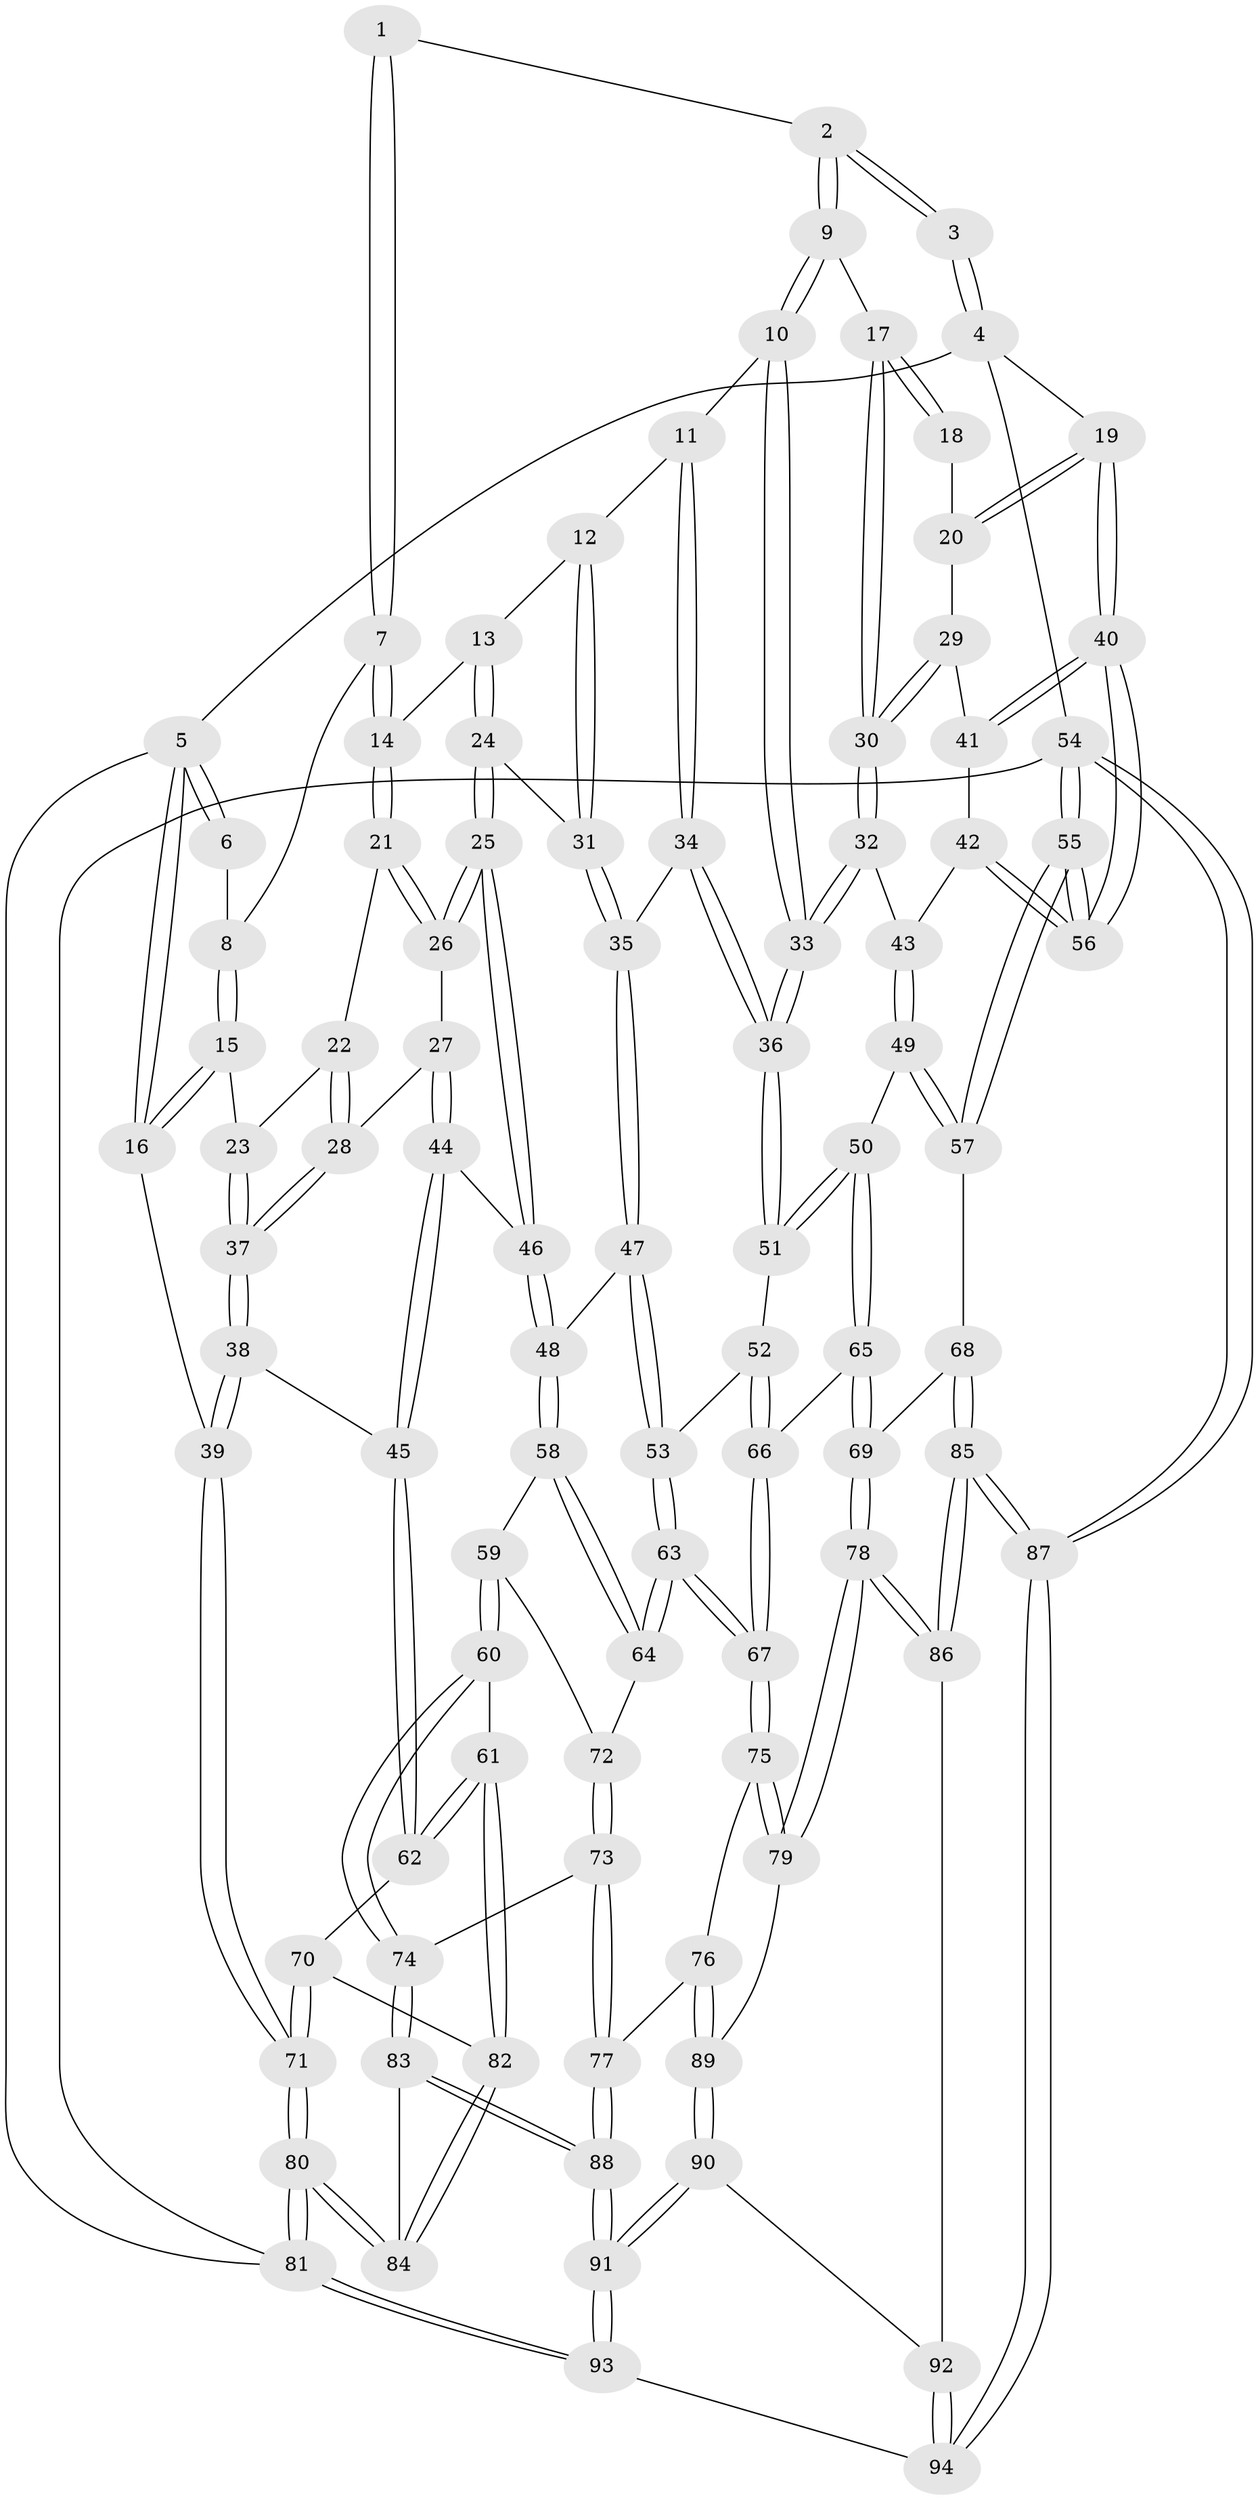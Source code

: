 // coarse degree distribution, {3: 0.23214285714285715, 5: 0.3392857142857143, 4: 0.35714285714285715, 6: 0.05357142857142857, 8: 0.017857142857142856}
// Generated by graph-tools (version 1.1) at 2025/24/03/03/25 07:24:40]
// undirected, 94 vertices, 232 edges
graph export_dot {
graph [start="1"]
  node [color=gray90,style=filled];
  1 [pos="+0.46168269259672046+0"];
  2 [pos="+0.6812118949582988+0"];
  3 [pos="+1+0"];
  4 [pos="+1+0"];
  5 [pos="+0+0"];
  6 [pos="+0.03518292102328843+0"];
  7 [pos="+0.4347657696943564+0"];
  8 [pos="+0.1173459819097313+0.044410111586431184"];
  9 [pos="+0.7139697279667606+0.11754384964054979"];
  10 [pos="+0.7063417954004223+0.12420817264921963"];
  11 [pos="+0.6182062047750018+0.14281007681684124"];
  12 [pos="+0.586522652227453+0.13407662426326017"];
  13 [pos="+0.43773641059410023+0"];
  14 [pos="+0.4327908983843723+0"];
  15 [pos="+0.11991038487392258+0.07984068126205215"];
  16 [pos="+0+0.18772738501639663"];
  17 [pos="+0.8088900419253835+0.13341398672592933"];
  18 [pos="+0.8974708752127+0.0168460377435104"];
  19 [pos="+1+0"];
  20 [pos="+0.9274720987902745+0.16970102730743425"];
  21 [pos="+0.3993075170726234+0.024062381022447996"];
  22 [pos="+0.35131966888656757+0.07194431826319705"];
  23 [pos="+0.14663443557788913+0.11299267390517977"];
  24 [pos="+0.48277500100346554+0.24107371554252185"];
  25 [pos="+0.4431703751679866+0.2678794300652936"];
  26 [pos="+0.42212562733702896+0.2484553506489954"];
  27 [pos="+0.3346113905253144+0.20726879833476441"];
  28 [pos="+0.3267315416035385+0.1837404885115602"];
  29 [pos="+0.9156895419721388+0.1890984741018422"];
  30 [pos="+0.8572770821971938+0.21143070240411937"];
  31 [pos="+0.5193093882294111+0.24060287019913432"];
  32 [pos="+0.8539725628048839+0.22974255299517907"];
  33 [pos="+0.7171398140027655+0.318878685541011"];
  34 [pos="+0.6234436169811214+0.2989671813647609"];
  35 [pos="+0.5982035293902461+0.3051319588782886"];
  36 [pos="+0.7164365170732956+0.3200631536932043"];
  37 [pos="+0.15345198627836382+0.22671315531900865"];
  38 [pos="+0.12179424493397809+0.3509086481635667"];
  39 [pos="+0+0.3274629113094409"];
  40 [pos="+1+0.22428210829475204"];
  41 [pos="+0.9227854464344116+0.19227963350023294"];
  42 [pos="+1+0.3176849581922349"];
  43 [pos="+0.9070582388429707+0.3099354383478087"];
  44 [pos="+0.30361213651025254+0.29846233086225316"];
  45 [pos="+0.13398204419586013+0.36225145827509764"];
  46 [pos="+0.4218890419048149+0.3464543471679805"];
  47 [pos="+0.5369850542102462+0.3863905375942216"];
  48 [pos="+0.4314418950953451+0.37646530726982236"];
  49 [pos="+0.8421788480908285+0.42761937190620364"];
  50 [pos="+0.8189546582476398+0.42261609150521257"];
  51 [pos="+0.7237453279159392+0.3429464786097468"];
  52 [pos="+0.662434928034145+0.4343297328969384"];
  53 [pos="+0.574182512079315+0.4491182035476368"];
  54 [pos="+1+1"];
  55 [pos="+1+0.6216327348058189"];
  56 [pos="+1+0.3584772392816897"];
  57 [pos="+0.9408481994786425+0.5300600370406218"];
  58 [pos="+0.40573801732814563+0.4225115093573443"];
  59 [pos="+0.34589431238554263+0.4663135157282522"];
  60 [pos="+0.27208524874931894+0.4977514283997288"];
  61 [pos="+0.20949785261937492+0.4760574927115496"];
  62 [pos="+0.17020142158491602+0.437713749050808"];
  63 [pos="+0.5538949001218874+0.5452983250566209"];
  64 [pos="+0.4931097576474577+0.518550217632419"];
  65 [pos="+0.7244639118438705+0.5190822047699898"];
  66 [pos="+0.6940235877854823+0.503290880692584"];
  67 [pos="+0.5620154569645294+0.567185526419748"];
  68 [pos="+0.8096176037800689+0.5882649818090204"];
  69 [pos="+0.7428763447708959+0.5878773398583782"];
  70 [pos="+0.0440924068485164+0.5685975930809859"];
  71 [pos="+0+0.7662362169675774"];
  72 [pos="+0.4308936567010133+0.5448714488317208"];
  73 [pos="+0.42055026067690743+0.6085391868018477"];
  74 [pos="+0.31486055521351936+0.5877521990827561"];
  75 [pos="+0.5635307082213079+0.6156021334216759"];
  76 [pos="+0.47647765897237765+0.6379187435665997"];
  77 [pos="+0.45821316974265597+0.6365763466637814"];
  78 [pos="+0.6508378140976435+0.6961806403574967"];
  79 [pos="+0.580234168959423+0.6335149187696952"];
  80 [pos="+0+0.9832268494645146"];
  81 [pos="+0+1"];
  82 [pos="+0.15219702737484453+0.6580463494020447"];
  83 [pos="+0.2923671839047829+0.758875953453353"];
  84 [pos="+0.14535357841153368+0.7303504475288415"];
  85 [pos="+0.8463515209787228+0.8962006198554108"];
  86 [pos="+0.6571456135503804+0.7190371667533573"];
  87 [pos="+1+1"];
  88 [pos="+0.31683060818220005+0.783121915048079"];
  89 [pos="+0.4626866993956637+0.7710413534693191"];
  90 [pos="+0.4390498186902429+0.8519831440557513"];
  91 [pos="+0.3550030329406779+0.8524869652071916"];
  92 [pos="+0.4667109387006146+0.8590556605331084"];
  93 [pos="+0.1338320763342802+1"];
  94 [pos="+0.715713981674847+1"];
  1 -- 2;
  1 -- 7;
  1 -- 7;
  2 -- 3;
  2 -- 3;
  2 -- 9;
  2 -- 9;
  3 -- 4;
  3 -- 4;
  4 -- 5;
  4 -- 19;
  4 -- 54;
  5 -- 6;
  5 -- 6;
  5 -- 16;
  5 -- 16;
  5 -- 81;
  6 -- 8;
  7 -- 8;
  7 -- 14;
  7 -- 14;
  8 -- 15;
  8 -- 15;
  9 -- 10;
  9 -- 10;
  9 -- 17;
  10 -- 11;
  10 -- 33;
  10 -- 33;
  11 -- 12;
  11 -- 34;
  11 -- 34;
  12 -- 13;
  12 -- 31;
  12 -- 31;
  13 -- 14;
  13 -- 24;
  13 -- 24;
  14 -- 21;
  14 -- 21;
  15 -- 16;
  15 -- 16;
  15 -- 23;
  16 -- 39;
  17 -- 18;
  17 -- 18;
  17 -- 30;
  17 -- 30;
  18 -- 20;
  19 -- 20;
  19 -- 20;
  19 -- 40;
  19 -- 40;
  20 -- 29;
  21 -- 22;
  21 -- 26;
  21 -- 26;
  22 -- 23;
  22 -- 28;
  22 -- 28;
  23 -- 37;
  23 -- 37;
  24 -- 25;
  24 -- 25;
  24 -- 31;
  25 -- 26;
  25 -- 26;
  25 -- 46;
  25 -- 46;
  26 -- 27;
  27 -- 28;
  27 -- 44;
  27 -- 44;
  28 -- 37;
  28 -- 37;
  29 -- 30;
  29 -- 30;
  29 -- 41;
  30 -- 32;
  30 -- 32;
  31 -- 35;
  31 -- 35;
  32 -- 33;
  32 -- 33;
  32 -- 43;
  33 -- 36;
  33 -- 36;
  34 -- 35;
  34 -- 36;
  34 -- 36;
  35 -- 47;
  35 -- 47;
  36 -- 51;
  36 -- 51;
  37 -- 38;
  37 -- 38;
  38 -- 39;
  38 -- 39;
  38 -- 45;
  39 -- 71;
  39 -- 71;
  40 -- 41;
  40 -- 41;
  40 -- 56;
  40 -- 56;
  41 -- 42;
  42 -- 43;
  42 -- 56;
  42 -- 56;
  43 -- 49;
  43 -- 49;
  44 -- 45;
  44 -- 45;
  44 -- 46;
  45 -- 62;
  45 -- 62;
  46 -- 48;
  46 -- 48;
  47 -- 48;
  47 -- 53;
  47 -- 53;
  48 -- 58;
  48 -- 58;
  49 -- 50;
  49 -- 57;
  49 -- 57;
  50 -- 51;
  50 -- 51;
  50 -- 65;
  50 -- 65;
  51 -- 52;
  52 -- 53;
  52 -- 66;
  52 -- 66;
  53 -- 63;
  53 -- 63;
  54 -- 55;
  54 -- 55;
  54 -- 87;
  54 -- 87;
  54 -- 81;
  55 -- 56;
  55 -- 56;
  55 -- 57;
  55 -- 57;
  57 -- 68;
  58 -- 59;
  58 -- 64;
  58 -- 64;
  59 -- 60;
  59 -- 60;
  59 -- 72;
  60 -- 61;
  60 -- 74;
  60 -- 74;
  61 -- 62;
  61 -- 62;
  61 -- 82;
  61 -- 82;
  62 -- 70;
  63 -- 64;
  63 -- 64;
  63 -- 67;
  63 -- 67;
  64 -- 72;
  65 -- 66;
  65 -- 69;
  65 -- 69;
  66 -- 67;
  66 -- 67;
  67 -- 75;
  67 -- 75;
  68 -- 69;
  68 -- 85;
  68 -- 85;
  69 -- 78;
  69 -- 78;
  70 -- 71;
  70 -- 71;
  70 -- 82;
  71 -- 80;
  71 -- 80;
  72 -- 73;
  72 -- 73;
  73 -- 74;
  73 -- 77;
  73 -- 77;
  74 -- 83;
  74 -- 83;
  75 -- 76;
  75 -- 79;
  75 -- 79;
  76 -- 77;
  76 -- 89;
  76 -- 89;
  77 -- 88;
  77 -- 88;
  78 -- 79;
  78 -- 79;
  78 -- 86;
  78 -- 86;
  79 -- 89;
  80 -- 81;
  80 -- 81;
  80 -- 84;
  80 -- 84;
  81 -- 93;
  81 -- 93;
  82 -- 84;
  82 -- 84;
  83 -- 84;
  83 -- 88;
  83 -- 88;
  85 -- 86;
  85 -- 86;
  85 -- 87;
  85 -- 87;
  86 -- 92;
  87 -- 94;
  87 -- 94;
  88 -- 91;
  88 -- 91;
  89 -- 90;
  89 -- 90;
  90 -- 91;
  90 -- 91;
  90 -- 92;
  91 -- 93;
  91 -- 93;
  92 -- 94;
  92 -- 94;
  93 -- 94;
}
